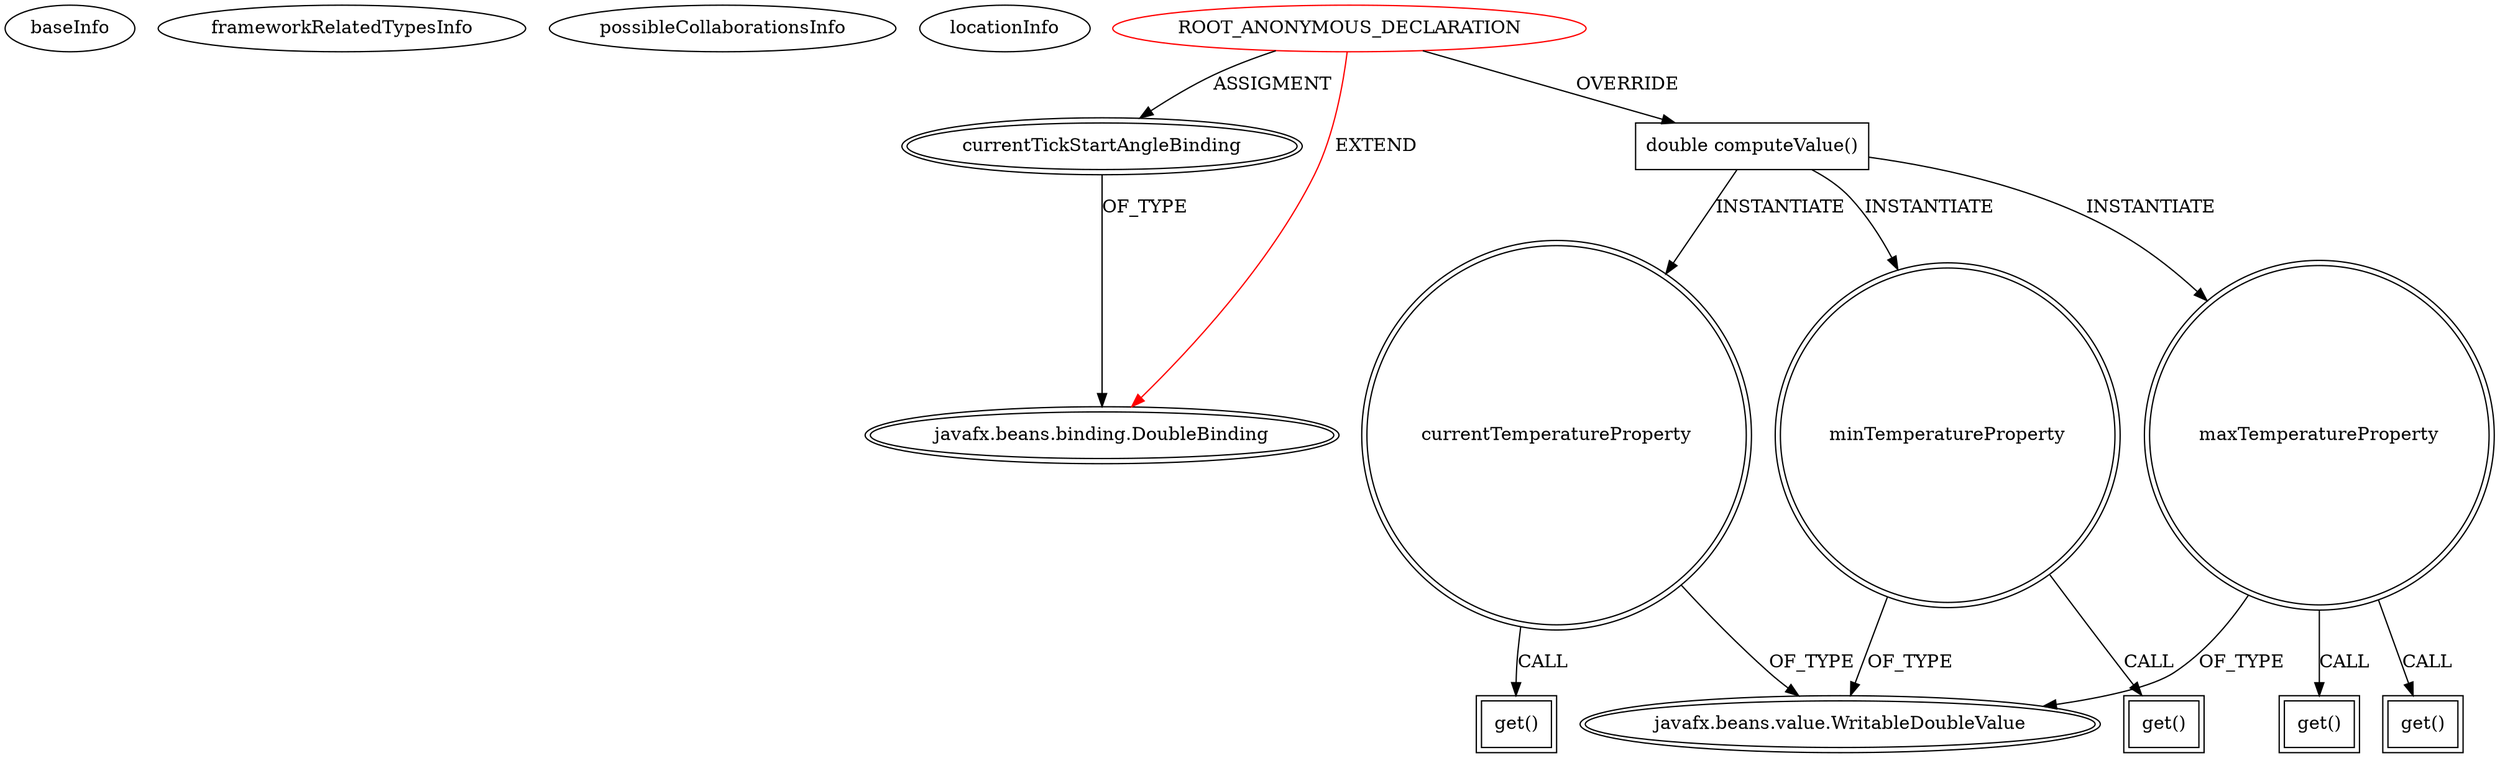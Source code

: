 digraph {
baseInfo[graphId=994,category="extension_graph",isAnonymous=true,possibleRelation=false]
frameworkRelatedTypesInfo[0="javafx.beans.binding.DoubleBinding"]
possibleCollaborationsInfo[]
locationInfo[projectName="MrLoNee-RadialFx",filePath="/MrLoNee-RadialFx/RadialFx-master/src/com/mrlonee/radialfx/thermostat/Nest.java",contextSignature="void initGraphcis()",graphId="994"]
0[label="ROOT_ANONYMOUS_DECLARATION",vertexType="ROOT_ANONYMOUS_DECLARATION",isFrameworkType=false,color=red]
1[label="javafx.beans.binding.DoubleBinding",vertexType="FRAMEWORK_CLASS_TYPE",isFrameworkType=true,peripheries=2]
2[label="currentTickStartAngleBinding",vertexType="OUTSIDE_VARIABLE_EXPRESION",isFrameworkType=true,peripheries=2]
4[label="double computeValue()",vertexType="OVERRIDING_METHOD_DECLARATION",isFrameworkType=false,shape=box]
5[label="maxTemperatureProperty",vertexType="VARIABLE_EXPRESION",isFrameworkType=true,peripheries=2,shape=circle]
7[label="javafx.beans.value.WritableDoubleValue",vertexType="FRAMEWORK_INTERFACE_TYPE",isFrameworkType=true,peripheries=2]
6[label="get()",vertexType="INSIDE_CALL",isFrameworkType=true,peripheries=2,shape=box]
8[label="currentTemperatureProperty",vertexType="VARIABLE_EXPRESION",isFrameworkType=true,peripheries=2,shape=circle]
9[label="get()",vertexType="INSIDE_CALL",isFrameworkType=true,peripheries=2,shape=box]
12[label="get()",vertexType="INSIDE_CALL",isFrameworkType=true,peripheries=2,shape=box]
13[label="minTemperatureProperty",vertexType="VARIABLE_EXPRESION",isFrameworkType=true,peripheries=2,shape=circle]
14[label="get()",vertexType="INSIDE_CALL",isFrameworkType=true,peripheries=2,shape=box]
0->1[label="EXTEND",color=red]
0->2[label="ASSIGMENT"]
2->1[label="OF_TYPE"]
0->4[label="OVERRIDE"]
4->5[label="INSTANTIATE"]
5->7[label="OF_TYPE"]
5->6[label="CALL"]
4->8[label="INSTANTIATE"]
8->7[label="OF_TYPE"]
8->9[label="CALL"]
5->12[label="CALL"]
4->13[label="INSTANTIATE"]
13->7[label="OF_TYPE"]
13->14[label="CALL"]
}
